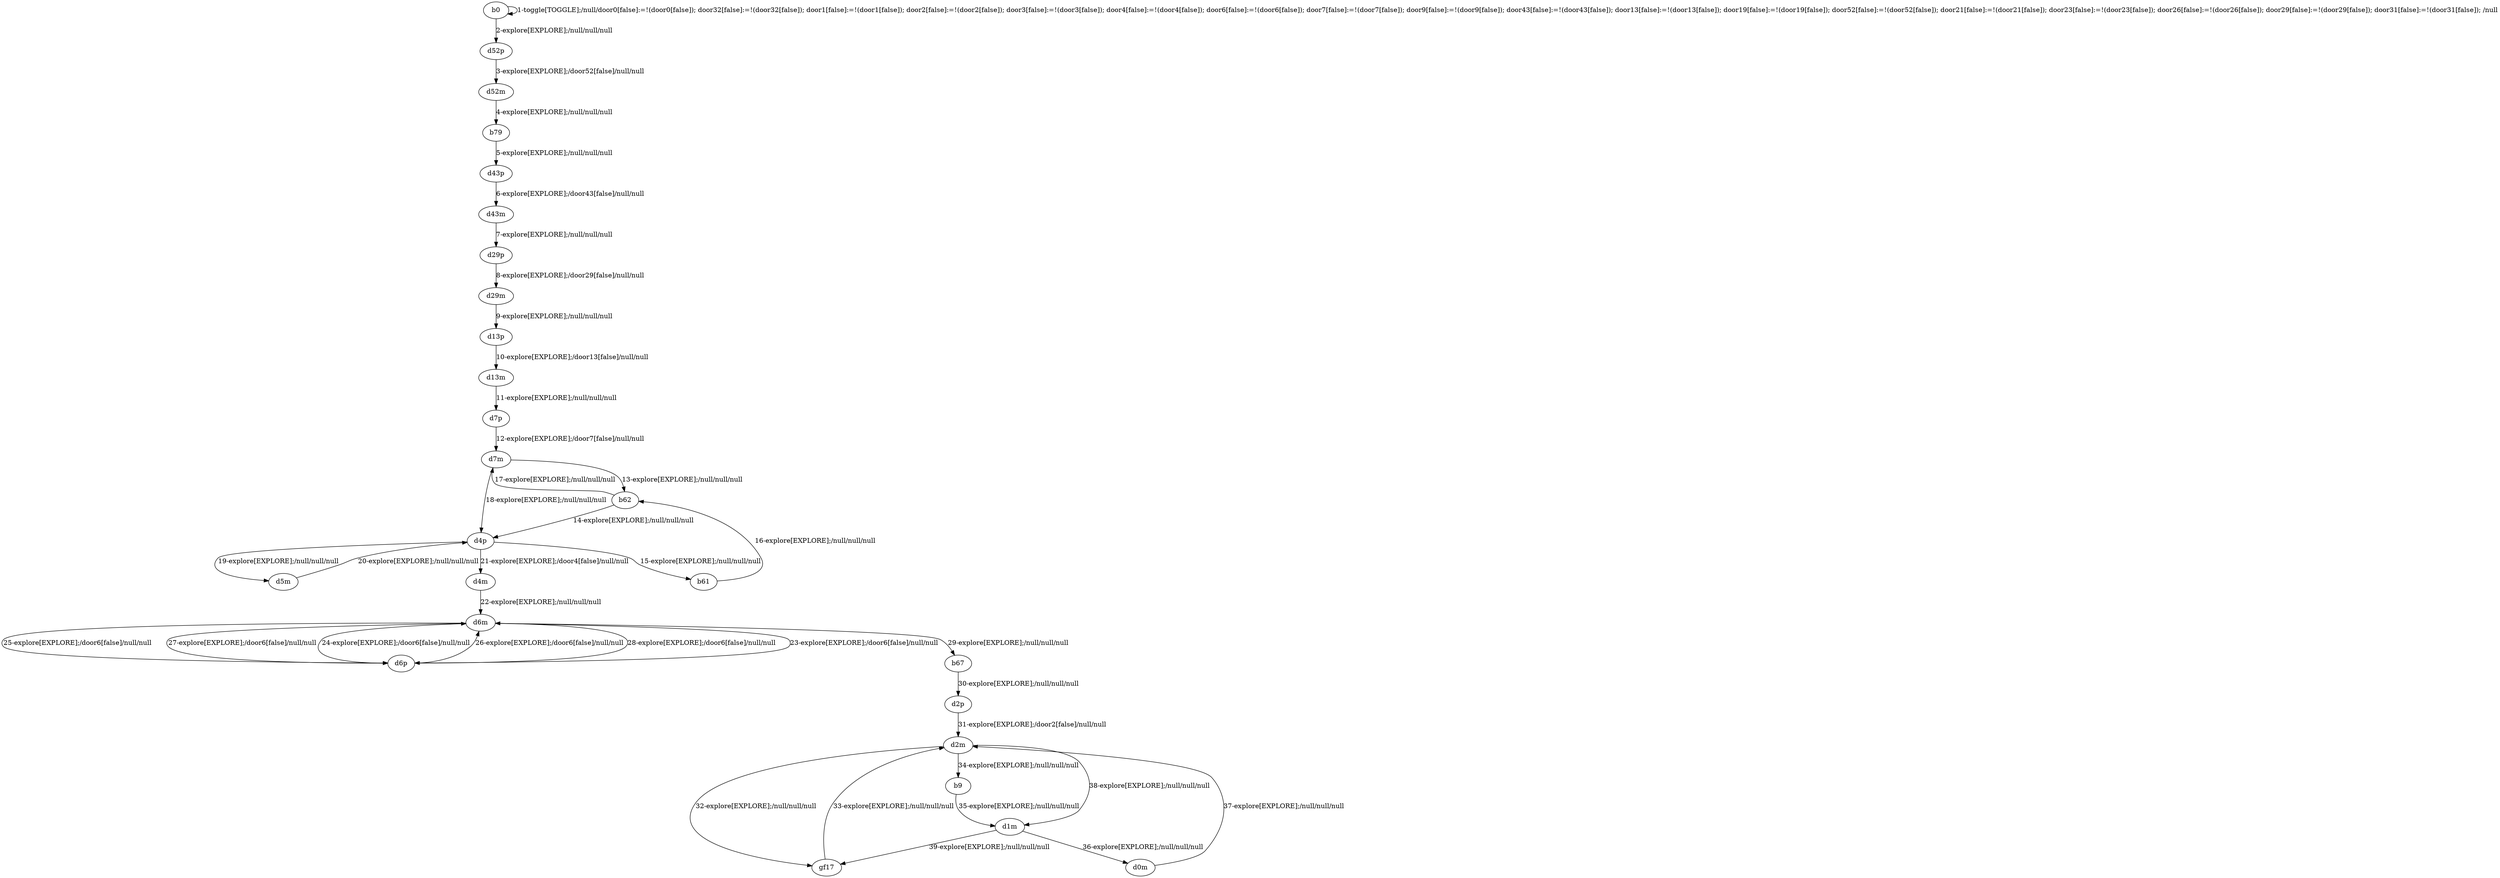 # Total number of goals covered by this test: 5
# gf17 --> d2m
# d1m --> d0m
# d2m --> gf17
# d2m --> b9
# b9 --> d1m

digraph g {
"b0" -> "b0" [label = "1-toggle[TOGGLE];/null/door0[false]:=!(door0[false]); door32[false]:=!(door32[false]); door1[false]:=!(door1[false]); door2[false]:=!(door2[false]); door3[false]:=!(door3[false]); door4[false]:=!(door4[false]); door6[false]:=!(door6[false]); door7[false]:=!(door7[false]); door9[false]:=!(door9[false]); door43[false]:=!(door43[false]); door13[false]:=!(door13[false]); door19[false]:=!(door19[false]); door52[false]:=!(door52[false]); door21[false]:=!(door21[false]); door23[false]:=!(door23[false]); door26[false]:=!(door26[false]); door29[false]:=!(door29[false]); door31[false]:=!(door31[false]); /null"];
"b0" -> "d52p" [label = "2-explore[EXPLORE];/null/null/null"];
"d52p" -> "d52m" [label = "3-explore[EXPLORE];/door52[false]/null/null"];
"d52m" -> "b79" [label = "4-explore[EXPLORE];/null/null/null"];
"b79" -> "d43p" [label = "5-explore[EXPLORE];/null/null/null"];
"d43p" -> "d43m" [label = "6-explore[EXPLORE];/door43[false]/null/null"];
"d43m" -> "d29p" [label = "7-explore[EXPLORE];/null/null/null"];
"d29p" -> "d29m" [label = "8-explore[EXPLORE];/door29[false]/null/null"];
"d29m" -> "d13p" [label = "9-explore[EXPLORE];/null/null/null"];
"d13p" -> "d13m" [label = "10-explore[EXPLORE];/door13[false]/null/null"];
"d13m" -> "d7p" [label = "11-explore[EXPLORE];/null/null/null"];
"d7p" -> "d7m" [label = "12-explore[EXPLORE];/door7[false]/null/null"];
"d7m" -> "b62" [label = "13-explore[EXPLORE];/null/null/null"];
"b62" -> "d4p" [label = "14-explore[EXPLORE];/null/null/null"];
"d4p" -> "b61" [label = "15-explore[EXPLORE];/null/null/null"];
"b61" -> "b62" [label = "16-explore[EXPLORE];/null/null/null"];
"b62" -> "d7m" [label = "17-explore[EXPLORE];/null/null/null"];
"d7m" -> "d4p" [label = "18-explore[EXPLORE];/null/null/null"];
"d4p" -> "d5m" [label = "19-explore[EXPLORE];/null/null/null"];
"d5m" -> "d4p" [label = "20-explore[EXPLORE];/null/null/null"];
"d4p" -> "d4m" [label = "21-explore[EXPLORE];/door4[false]/null/null"];
"d4m" -> "d6m" [label = "22-explore[EXPLORE];/null/null/null"];
"d6m" -> "d6p" [label = "23-explore[EXPLORE];/door6[false]/null/null"];
"d6p" -> "d6m" [label = "24-explore[EXPLORE];/door6[false]/null/null"];
"d6m" -> "d6p" [label = "25-explore[EXPLORE];/door6[false]/null/null"];
"d6p" -> "d6m" [label = "26-explore[EXPLORE];/door6[false]/null/null"];
"d6m" -> "d6p" [label = "27-explore[EXPLORE];/door6[false]/null/null"];
"d6p" -> "d6m" [label = "28-explore[EXPLORE];/door6[false]/null/null"];
"d6m" -> "b67" [label = "29-explore[EXPLORE];/null/null/null"];
"b67" -> "d2p" [label = "30-explore[EXPLORE];/null/null/null"];
"d2p" -> "d2m" [label = "31-explore[EXPLORE];/door2[false]/null/null"];
"d2m" -> "gf17" [label = "32-explore[EXPLORE];/null/null/null"];
"gf17" -> "d2m" [label = "33-explore[EXPLORE];/null/null/null"];
"d2m" -> "b9" [label = "34-explore[EXPLORE];/null/null/null"];
"b9" -> "d1m" [label = "35-explore[EXPLORE];/null/null/null"];
"d1m" -> "d0m" [label = "36-explore[EXPLORE];/null/null/null"];
"d0m" -> "d2m" [label = "37-explore[EXPLORE];/null/null/null"];
"d2m" -> "d1m" [label = "38-explore[EXPLORE];/null/null/null"];
"d1m" -> "gf17" [label = "39-explore[EXPLORE];/null/null/null"];
}